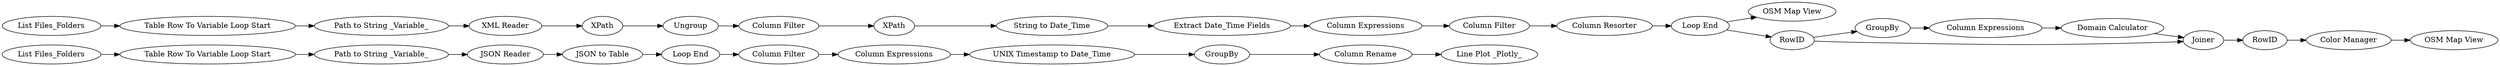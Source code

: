 digraph {
	"2443974522116025695_68" [label="Column Expressions"]
	"2749734701951150618_46" [label="Color Manager"]
	"2443974522116025695_70" [label=GroupBy]
	"2749734701951150618_41" [label=GroupBy]
	"2443974522116025695_27" [label="Column Filter"]
	"2443974522116025695_35" [label="Path to String _Variable_"]
	"2443974522116025695_22" [label="Column Filter"]
	"2443974522116025695_69" [label="UNIX Timestamp to Date_Time"]
	"2443974522116025695_28" [label=XPath]
	"2443974522116025695_71" [label="Column Rename"]
	"2443974522116025695_67" [label="Column Filter"]
	"2443974522116025695_17" [label="String to Date_Time"]
	"2443974522116025695_18" [label="XML Reader"]
	"2443974522116025695_30" [label="List Files_Folders"]
	"2749734701951150618_59" [label=RowID]
	"2443974522116025695_19" [label=XPath]
	"2443974522116025695_39" [label="OSM Map View"]
	"2443974522116025695_61" [label="Path to String _Variable_"]
	"2749734701951150618_43" [label="Column Expressions"]
	"2443974522116025695_63" [label="Table Row To Variable Loop Start"]
	"2443974522116025695_25" [label=Ungroup]
	"2443974522116025695_72" [label="Line Plot _Plotly_"]
	"2443974522116025695_24" [label="Column Expressions"]
	"2443974522116025695_21" [label="Extract Date_Time Fields"]
	"2443974522116025695_62" [label="List Files_Folders"]
	"2443974522116025695_66" [label="Loop End"]
	"2443974522116025695_38" [label="Loop End"]
	"2443974522116025695_65" [label="JSON to Table"]
	"2749734701951150618_40" [label=RowID]
	"2749734701951150618_47" [label="Domain Calculator"]
	"2443974522116025695_20" [label="Column Resorter"]
	"2443974522116025695_51" [label="OSM Map View"]
	"2749734701951150618_50" [label=Joiner]
	"2443974522116025695_34" [label="Table Row To Variable Loop Start"]
	"2443974522116025695_64" [label="JSON Reader"]
	"2443974522116025695_67" -> "2443974522116025695_68"
	"2443974522116025695_38" -> "2443974522116025695_39"
	"2749734701951150618_40" -> "2749734701951150618_50"
	"2443974522116025695_35" -> "2443974522116025695_18"
	"2443974522116025695_69" -> "2443974522116025695_70"
	"2443974522116025695_30" -> "2443974522116025695_34"
	"2443974522116025695_70" -> "2443974522116025695_71"
	"2443974522116025695_34" -> "2443974522116025695_35"
	"2443974522116025695_20" -> "2443974522116025695_38"
	"2443974522116025695_68" -> "2443974522116025695_69"
	"2749734701951150618_46" -> "2443974522116025695_51"
	"2443974522116025695_62" -> "2443974522116025695_63"
	"2443974522116025695_19" -> "2443974522116025695_17"
	"2443974522116025695_28" -> "2443974522116025695_25"
	"2749734701951150618_43" -> "2749734701951150618_47"
	"2749734701951150618_50" -> "2749734701951150618_59"
	"2443974522116025695_17" -> "2443974522116025695_21"
	"2443974522116025695_71" -> "2443974522116025695_72"
	"2749734701951150618_41" -> "2749734701951150618_43"
	"2443974522116025695_65" -> "2443974522116025695_66"
	"2443974522116025695_27" -> "2443974522116025695_19"
	"2443974522116025695_25" -> "2443974522116025695_27"
	"2443974522116025695_18" -> "2443974522116025695_28"
	"2749734701951150618_59" -> "2749734701951150618_46"
	"2749734701951150618_47" -> "2749734701951150618_50"
	"2443974522116025695_63" -> "2443974522116025695_61"
	"2443974522116025695_24" -> "2443974522116025695_22"
	"2443974522116025695_38" -> "2749734701951150618_40"
	"2443974522116025695_61" -> "2443974522116025695_64"
	"2749734701951150618_40" -> "2749734701951150618_41"
	"2443974522116025695_22" -> "2443974522116025695_20"
	"2443974522116025695_21" -> "2443974522116025695_24"
	"2443974522116025695_64" -> "2443974522116025695_65"
	"2443974522116025695_66" -> "2443974522116025695_67"
	rankdir=LR
}
